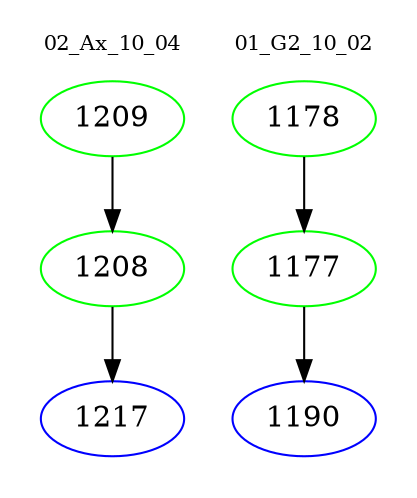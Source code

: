 digraph{
subgraph cluster_0 {
color = white
label = "02_Ax_10_04";
fontsize=10;
T0_1209 [label="1209", color="green"]
T0_1209 -> T0_1208 [color="black"]
T0_1208 [label="1208", color="green"]
T0_1208 -> T0_1217 [color="black"]
T0_1217 [label="1217", color="blue"]
}
subgraph cluster_1 {
color = white
label = "01_G2_10_02";
fontsize=10;
T1_1178 [label="1178", color="green"]
T1_1178 -> T1_1177 [color="black"]
T1_1177 [label="1177", color="green"]
T1_1177 -> T1_1190 [color="black"]
T1_1190 [label="1190", color="blue"]
}
}
